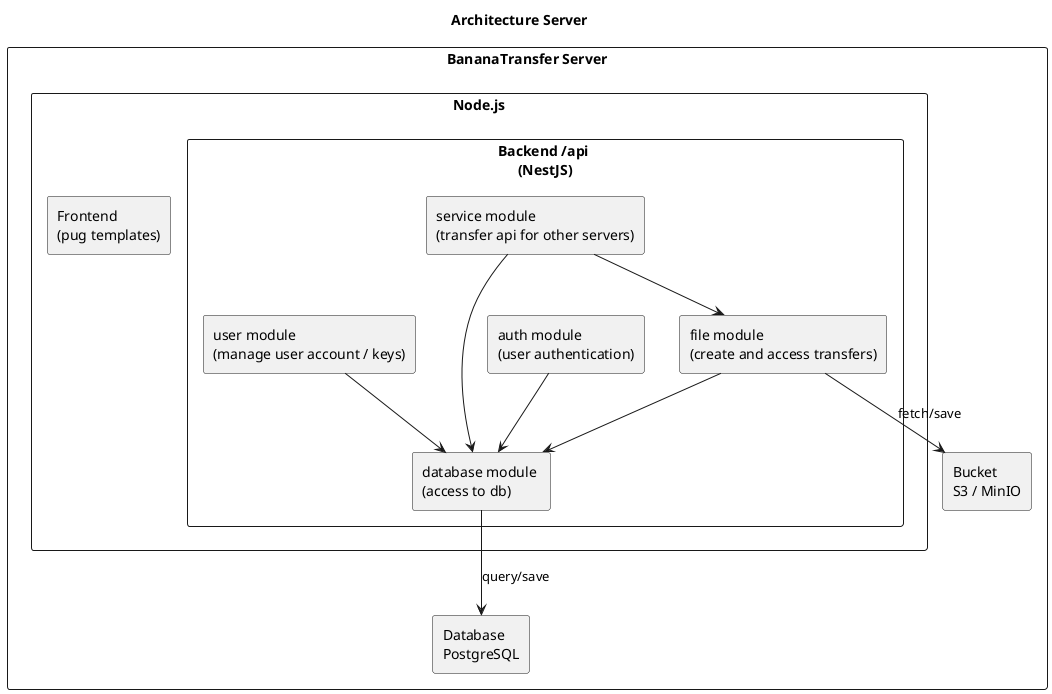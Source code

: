 @startuml
title Architecture Server

rectangle "BananaTransfer Server" as srv {
    rectangle "Node.js" as node {
        rectangle "Frontend \n(pug templates)" as frontend
        rectangle "Backend /api \n(NestJS)" as backend {
            rectangle "auth module \n(user authentication)" as auth
            rectangle "database module \n(access to db)" as db_mod
            rectangle "file module \n(create and access transfers)" as file
            rectangle "service module \n(transfer api for other servers)" as api
            rectangle "user module \n(manage user account / keys)" as usr
        }
    }
    rectangle "Database \nPostgreSQL" as db
    rectangle "Bucket \nS3 / MinIO" as s3
}

db_mod -down-> db: "query/save"
file -down-> s3: "fetch/save"
auth --> db_mod
file --> db_mod
api --> db_mod
usr --> db_mod
api --> file

@enduml
